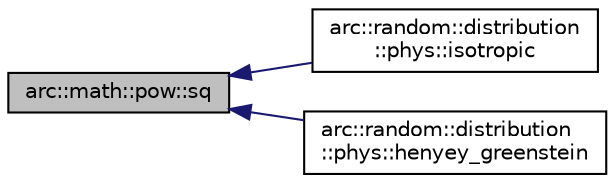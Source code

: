 digraph "arc::math::pow::sq"
{
  bgcolor="transparent";
  edge [fontname="Helvetica",fontsize="10",labelfontname="Helvetica",labelfontsize="10"];
  node [fontname="Helvetica",fontsize="10",shape=record];
  rankdir="LR";
  Node3 [label="arc::math::pow::sq",height=0.2,width=0.4,color="black", fillcolor="grey75", style="filled", fontcolor="black"];
  Node3 -> Node4 [dir="back",color="midnightblue",fontsize="10",style="solid",fontname="Helvetica"];
  Node4 [label="arc::random::distribution\l::phys::isotropic",height=0.2,width=0.4,color="black",URL="$namespacearc_1_1random_1_1distribution_1_1phys.html#a3439e18b3d024642ca8a2f2190a9fdbc"];
  Node3 -> Node5 [dir="back",color="midnightblue",fontsize="10",style="solid",fontname="Helvetica"];
  Node5 [label="arc::random::distribution\l::phys::henyey_greenstein",height=0.2,width=0.4,color="black",URL="$namespacearc_1_1random_1_1distribution_1_1phys.html#af94175611e15d358c482129d72b57529"];
}
